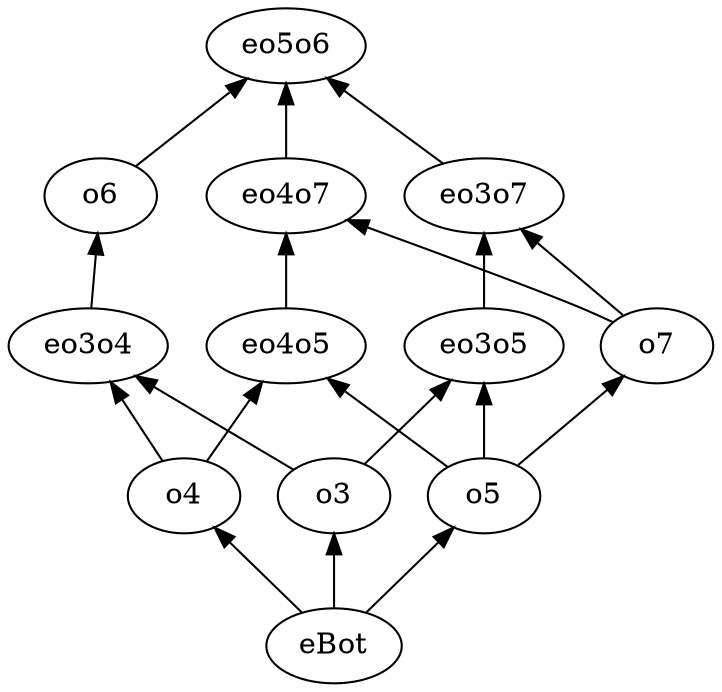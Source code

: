 strict digraph "bandelt2000-table02_s_df_s" {
	rankdir=BT
	o6
	eBot
	eo3o5
	eo4o7
	eo3o4
	o4
	eo4o5
	eo5o6
	o3
	o5
	o7
	eo3o7
	eo3o4 -> o6
	o3 -> eo3o5
	o5 -> eo3o5
	eo4o5 -> eo4o7
	o7 -> eo4o7
	o3 -> eo3o4
	o4 -> eo3o4
	eBot -> o4
	o4 -> eo4o5
	o5 -> eo4o5
	o6 -> eo5o6
	eo3o7 -> eo5o6
	eo4o7 -> eo5o6
	eBot -> o3
	eBot -> o5
	o5 -> o7
	eo3o5 -> eo3o7
	o7 -> eo3o7
}
